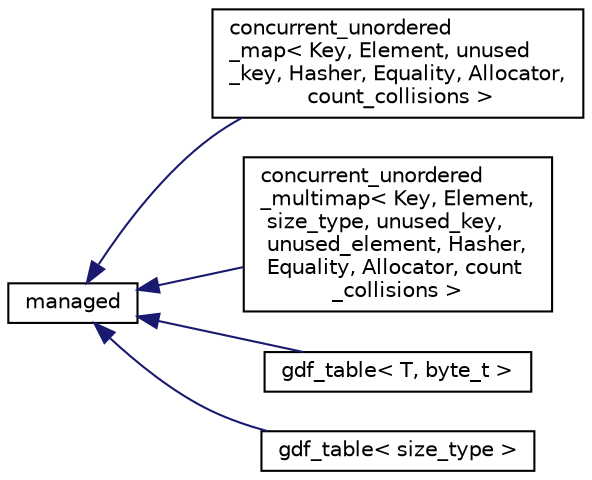 digraph "Graphical Class Hierarchy"
{
  edge [fontname="Helvetica",fontsize="10",labelfontname="Helvetica",labelfontsize="10"];
  node [fontname="Helvetica",fontsize="10",shape=record];
  rankdir="LR";
  Node0 [label="managed",height=0.2,width=0.4,color="black", fillcolor="white", style="filled",URL="$structmanaged.html"];
  Node0 -> Node1 [dir="back",color="midnightblue",fontsize="10",style="solid",fontname="Helvetica"];
  Node1 [label="concurrent_unordered\l_map\< Key, Element, unused\l_key, Hasher, Equality, Allocator,\l count_collisions \>",height=0.2,width=0.4,color="black", fillcolor="white", style="filled",URL="$classconcurrent__unordered__map.html"];
  Node0 -> Node2 [dir="back",color="midnightblue",fontsize="10",style="solid",fontname="Helvetica"];
  Node2 [label="concurrent_unordered\l_multimap\< Key, Element,\l size_type, unused_key,\l unused_element, Hasher,\l Equality, Allocator, count\l_collisions \>",height=0.2,width=0.4,color="black", fillcolor="white", style="filled",URL="$classconcurrent__unordered__multimap.html"];
  Node0 -> Node3 [dir="back",color="midnightblue",fontsize="10",style="solid",fontname="Helvetica"];
  Node3 [label="gdf_table\< T, byte_t \>",height=0.2,width=0.4,color="black", fillcolor="white", style="filled",URL="$classgdf__table.html"];
  Node0 -> Node4 [dir="back",color="midnightblue",fontsize="10",style="solid",fontname="Helvetica"];
  Node4 [label="gdf_table\< size_type \>",height=0.2,width=0.4,color="black", fillcolor="white", style="filled",URL="$classgdf__table.html"];
}
